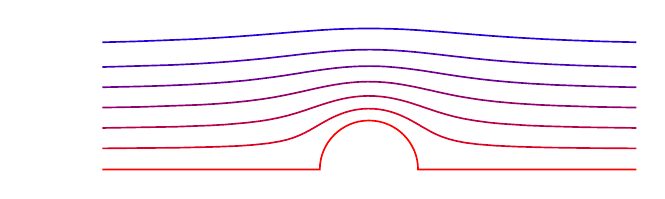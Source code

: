 \definecolor{cff0000}{RGB}{255,0,0}
\definecolor{cdb0024}{RGB}{219,0,36}
\definecolor{cb70049}{RGB}{183,0,73}
\definecolor{c92006d}{RGB}{146,0,109}
\definecolor{c6d0092}{RGB}{109,0,146}
\definecolor{c4900b7}{RGB}{73,0,183}
\definecolor{c2400db}{RGB}{36,0,219}
\definecolor{cd20000}{RGB}{210,0,0}
\begin{tikzpicture}[y=0.80pt, x=0.8pt,scale=0.75]
            \begin{scope}[cm={{4.552,0.0,0.0,1.238,(201.25,226.12)}}]
              \begin{scope}[xscale=0.125,yscale=0.459]
                      \begin{scope}[shift={(5.78,24.704)}]
                        \path[draw=cdb0024,smooth,semithick]  (0.0,0.0)--
                           (79.171,0.684)-- 
                          (118.63,1.588) --
                           (143.1,2.541) --
                           (159.68,3.689) --
                          (175.979,5.399) --
                           (187.66,7.378) --
                           (196.07,9.357) --
                          (202.369,11.36) --
                          (209.199,14.071) --
                         (214.809,16.734) --
                          (219.68,19.348) --
                          (224.169,21.913) --
                          (228.729,24.576) --
                           (234.29,27.8) --
                         (238.149,29.901) --
                           (243.88,32.857) --
                          (247.729,34.616) --
                          (253.54,36.936) --
                          (257.389,38.256) --
                           (263.29,39.892) --
                           (269.199,41.089) --
                          (275.219,41.822) --
                         (281.24,42.115) --
                         (287.27,41.993) --
                          (293.27,41.358) --
                          (299.24,40.357) --
                          (305.149,38.817) --
                          (308.999,37.62) --
                          (314.85,35.422) --
                           (320.24,32.979) --
                           (324.46,30.927) --
                           (328.88,28.484) --
                           (334.169,25.528) --
                          (338.199,23.085) --
                          (342.509,20.667) --
                           (347.1,18.053) --
                         (352.339,15.366) --
                          (358.509,12.703) --
                          (366.24,10.041) --
                           (374.54,7.891) --
                           (383.899,6.059) --
                          (396.729,4.422) --
                          (416.1,2.883) --
                           (440.729,1.759) --
                          (472.07,0.904) --
                          (512.29,0.342) --
                          (563.899,0.0) --
                          (565.32,0.0);
                      \end{scope}
                      \begin{scope}[shift={(5.78,46.324)}]
                        \path[draw=cb70049,smooth,semithick] 
                         (0.0,0.0) --
                         (77.171,1.294)-- 
                          (113.68,2.662) --
                           (129.63,3.566) --
                          (152.809,5.569) --
                           (166.66,7.255) --
                           (177.1,8.916) --
                          (187.049,10.944) --
                         (196.24,13.167) --
                          (205.49,15.829) --
                           (214.199,18.614) --
                           (220.199,20.666) --
                          (225.93,22.596) --
                         (233.999,25.259) --
                          (239.169,26.896) --
                          (246.779,29.045) --
                           (254.219,30.878) --
                          (259.1,31.83) --
                           (266.419,32.978) --
                           (273.759,33.711) --
                           (281.02,34.004) --
                          (288.339,33.833) --
                          (295.609,33.247) --
                           (302.93,32.294) --
                           (309.589,30.975) --
                          (315.24,29.681) --
                          (322.759,27.702) --
                           (327.85,26.114) --
                           (335.809,23.5) --
                          (341.369,21.619) --
                          (349.49,18.834) --
                          (356.88,16.465) --
                           (364.24,14.29) --
                          (372.66,12.043) --
                          (382.71,9.82) --
                           (395.199,7.67) --
                          (409.169,5.789) --
                          (422.119,4.543) --
                           (450.509,2.662) --
                           (470.49,1.881) --
                          ( (509.049,0.806) --
                           (561.339,0.049) --
                          (565.32,0.0);
                      \end{scope}
                      \begin{scope}[shift={(5.78,67.943)}]
                        \path[draw=c92006d,smooth,semithick] (0.0,0.0) --
                         (41.902,0.733) -- 
                          (102.609,2.907) --
                           (121.759,4.031) --
                          (138.609,5.399) --
                         (155.71,7.207) --
                          (169.559,9.014) --
                           (181.419,10.895) --
                          (194.829,13.46) --
                         (204.32,15.439) --
                           (212.07,17.149) --
                         (222.809,19.592) --
                           (229.509,21.058) --
                         (239.169,22.987) --
                           (245.369,24.111) --
                          (254.389,25.552) --
                          (263.29,26.554) --
                          (272.049,27.238) --
                         (280.779,27.482) --
                          (289.54,27.36) --
                          (298.27,26.847) --
                          (307.149,25.943) --
                          (316.1,24.624) --
                          (322.24,23.549) --
                          (331.729,21.742) --
                          (340.509,19.812) --
                          (348.71,18.004) --
                         (356.199,16.294) --
                          (368.63,13.631) --
                          (378.1,11.799) --
                           (388.899,9.991) --
                           (401.509,8.11) --
                           (416.829,6.303) --
                           (436.199,4.544) --
                           (460.949,2.956) --
                           (481.169,2.052) --
                          (522.559,0.733) --
                           (557.149,0.122) --
                          (565.32,0.0);
                      \end{scope}
                      \begin{scope}[shift={(5.78,89.465)}]
                        \path[draw=c6d0092,smooth,semithick] (0.0,0.0)  -- (42.536,0.952) -- (50.195,1.172) -- (68.658,1.807)--
                          (92.341,2.833) --
                           (113.85,4.079) --
                           (133.729,5.545) --
                          (152.339,7.255) --
                           (169.999,9.356) --
                         (181.71,10.895) --
                         (192.219,12.405) --
                         (206.29,14.585) --
                         (214.93,16.005) --
                       (227.02,17.805) --
                          (234.63,18.885) --
                           (245.71,20.255) --
                          (256.369,21.325) --
                         (265.979,21.965) --
                          (273.68,22.305) --
                           (283.979,22.405) --
                           (294.24,22.185) --
                          (301.169,21.835) --
                          (311.68,20.985) --
                           (322.419,19.865) --
                          (333.589,18.375) --
                           (341.439,17.245) --
                          (353.809,15.315) --
                           (362.66,13.895) --
                          (376.419,11.795) --
                         (388.439,10.138) --
                          (400.88,8.55) --
                           (415.24,6.962) --
                           (432.219,5.447) --
                           (452.999,3.908) --
                          (479.339,2.491) --
                           (514.32,1.172) --
                          (551.07,0.268) --
                          (563.49,0.0) -- (565.32,0.0);
                      \end{scope}
                      \begin{scope}[shift={(5.78,110.91)}]
                        \path[draw=c4900b7,smooth,semithick] 
                           (0.0,0.0)  --
                           (74.171,2.2)
                           -- (100.389,3.45) --
                           (121.809,4.82) --
                          (139.809,6.18) --
                         (155.29,7.55) --
                           (173.07,9.24) --
                          (187.049,10.82) --
                         (197.88,12.02) --
                          (212.829,13.78) --
                          (223.729,14.93) --
                          (235.369,16.1) --
                          (248.02,17.13) --
                         (260.29,17.86) --
                          (272.27,18.32) --
                           (284.24,18.45) --
                           (296.169,18.2) --
                          (308.27,17.71) --
                          (320.66,16.86) --
                           (333.49,15.71) --
                        (342.389,14.76) --
                          (356.49,13.22) --
                           (368.049,11.85) --
                          (383.169,10.21) --
                          (395.49,8.85) --
                         (413.71,7.09) --
                           (433.29,5.5) --
                          (452.88,4.13) --
                          (476.509,2.84) --
                           (505.93,1.59) --
                          (543.049,0.52) --
                         (565.32,0.0);
                      \end{scope}
                      \begin{scope}[shift={(5.78,137.17)}]
                        \path[draw=c2400db,smooth,semithick] (0.0,0.0) -- 
                          (34.195,0.86)-- (96.54,3.3) --
                           (119.71,4.6) --
                           (137.759,5.74) --
                           (153.829,6.87) --
                            (175.07,8.53) --
                            (187.779,9.56) --
                           (205.32,11.02) --
                           (216.46,11.83) --
                            (231.85,12.95) --
                            (246.729,13.81) --
                            (261.1,14.32) --
                           (275.219,14.59) --
                            (289.24,14.59) --
                           (303.389,14.32) --
                            (317.759,13.81) --
                            (332.63,12.95) --
                           (348.02,11.83) --
                            (359.149,11.02) --
                           (376.68,9.56) --
                           (389.46,8.53) --
                           (410.63,6.87) --
                           (426.71,5.74) --
                           (444.779,4.6) --
                         (467.93,3.3) --
                           (497.979,2.01) --
                           (530.29,0.86) --
                           (565.32,0.0);
                      \end{scope}
                      \begin{scope}[shift={(235.98,-2.753)}]
                      \draw[red,semithick](-230,5)--(0,5) arc(-180:-360:52)--(335,5);
                      \end{scope}
              \end{scope}
\end{scope}
\end{tikzpicture}
